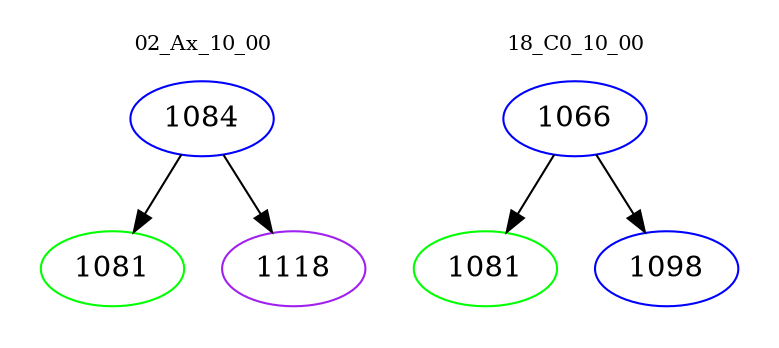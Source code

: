 digraph{
subgraph cluster_0 {
color = white
label = "02_Ax_10_00";
fontsize=10;
T0_1084 [label="1084", color="blue"]
T0_1084 -> T0_1081 [color="black"]
T0_1081 [label="1081", color="green"]
T0_1084 -> T0_1118 [color="black"]
T0_1118 [label="1118", color="purple"]
}
subgraph cluster_1 {
color = white
label = "18_C0_10_00";
fontsize=10;
T1_1066 [label="1066", color="blue"]
T1_1066 -> T1_1081 [color="black"]
T1_1081 [label="1081", color="green"]
T1_1066 -> T1_1098 [color="black"]
T1_1098 [label="1098", color="blue"]
}
}
